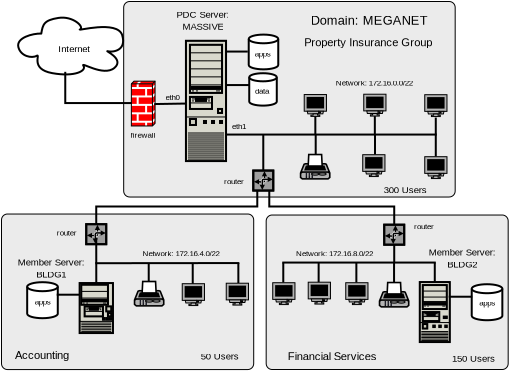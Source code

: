 <?xml version="1.0" encoding="UTF-8"?>
<dia:diagram xmlns:dia="http://www.lysator.liu.se/~alla/dia/">
  <dia:layer name="Background" visible="true">
    <dia:object type="Standard - Box" version="0" id="O0">
      <dia:attribute name="obj_pos">
        <dia:point val="12.47,12.847"/>
      </dia:attribute>
      <dia:attribute name="obj_bb">
        <dia:rectangle val="12.445,12.822;24.595,20.598"/>
      </dia:attribute>
      <dia:attribute name="elem_corner">
        <dia:point val="12.47,12.847"/>
      </dia:attribute>
      <dia:attribute name="elem_width">
        <dia:real val="12.1"/>
      </dia:attribute>
      <dia:attribute name="elem_height">
        <dia:real val="7.726"/>
      </dia:attribute>
      <dia:attribute name="border_width">
        <dia:real val="0.05"/>
      </dia:attribute>
      <dia:attribute name="inner_color">
        <dia:color val="#ebebeb"/>
      </dia:attribute>
      <dia:attribute name="show_background">
        <dia:boolean val="true"/>
      </dia:attribute>
      <dia:attribute name="corner_radius">
        <dia:real val="0.3"/>
      </dia:attribute>
    </dia:object>
    <dia:object type="Standard - Box" version="0" id="O1">
      <dia:attribute name="obj_pos">
        <dia:point val="-0.764,12.797"/>
      </dia:attribute>
      <dia:attribute name="obj_bb">
        <dia:rectangle val="-0.789,12.772;11.87,20.6"/>
      </dia:attribute>
      <dia:attribute name="elem_corner">
        <dia:point val="-0.764,12.797"/>
      </dia:attribute>
      <dia:attribute name="elem_width">
        <dia:real val="12.61"/>
      </dia:attribute>
      <dia:attribute name="elem_height">
        <dia:real val="7.778"/>
      </dia:attribute>
      <dia:attribute name="border_width">
        <dia:real val="0.05"/>
      </dia:attribute>
      <dia:attribute name="inner_color">
        <dia:color val="#ebebeb"/>
      </dia:attribute>
      <dia:attribute name="show_background">
        <dia:boolean val="true"/>
      </dia:attribute>
      <dia:attribute name="corner_radius">
        <dia:real val="0.3"/>
      </dia:attribute>
    </dia:object>
    <dia:object type="Standard - Box" version="0" id="O2">
      <dia:attribute name="obj_pos">
        <dia:point val="5.345,2.172"/>
      </dia:attribute>
      <dia:attribute name="obj_bb">
        <dia:rectangle val="5.32,2.147;21.945,11.972"/>
      </dia:attribute>
      <dia:attribute name="elem_corner">
        <dia:point val="5.345,2.172"/>
      </dia:attribute>
      <dia:attribute name="elem_width">
        <dia:real val="16.575"/>
      </dia:attribute>
      <dia:attribute name="elem_height">
        <dia:real val="9.775"/>
      </dia:attribute>
      <dia:attribute name="border_width">
        <dia:real val="0.05"/>
      </dia:attribute>
      <dia:attribute name="inner_color">
        <dia:color val="#ebebeb"/>
      </dia:attribute>
      <dia:attribute name="show_background">
        <dia:boolean val="true"/>
      </dia:attribute>
      <dia:attribute name="corner_radius">
        <dia:real val="0.3"/>
      </dia:attribute>
    </dia:object>
    <dia:object type="Network - Cloud" version="0" id="O3">
      <dia:attribute name="obj_pos">
        <dia:point val="0.068,2.978"/>
      </dia:attribute>
      <dia:attribute name="obj_bb">
        <dia:rectangle val="0.068,2.978;5.318,5.819"/>
      </dia:attribute>
      <dia:attribute name="elem_corner">
        <dia:point val="0.068,2.978"/>
      </dia:attribute>
      <dia:attribute name="elem_width">
        <dia:real val="5.25"/>
      </dia:attribute>
      <dia:attribute name="elem_height">
        <dia:real val="2.841"/>
      </dia:attribute>
      <dia:attribute name="show_background">
        <dia:boolean val="true"/>
      </dia:attribute>
      <dia:attribute name="flip_horizontal">
        <dia:boolean val="false"/>
      </dia:attribute>
      <dia:attribute name="flip_vertical">
        <dia:boolean val="false"/>
      </dia:attribute>
      <dia:attribute name="padding">
        <dia:real val="0.354"/>
      </dia:attribute>
      <dia:attribute name="text">
        <dia:composite type="text">
          <dia:attribute name="string">
            <dia:string>#Internet#</dia:string>
          </dia:attribute>
          <dia:attribute name="font">
            <dia:font name="Arial"/>
          </dia:attribute>
          <dia:attribute name="height">
            <dia:real val="0.6"/>
          </dia:attribute>
          <dia:attribute name="pos">
            <dia:point val="2.834,4.634"/>
          </dia:attribute>
          <dia:attribute name="color">
            <dia:color val="#000000"/>
          </dia:attribute>
          <dia:attribute name="alignment">
            <dia:enum val="1"/>
          </dia:attribute>
        </dia:composite>
      </dia:attribute>
    </dia:object>
    <dia:object type="Network - Firewall" version="0" id="O4">
      <dia:attribute name="obj_pos">
        <dia:point val="5.729,6.156"/>
      </dia:attribute>
      <dia:attribute name="obj_bb">
        <dia:rectangle val="5.609,6.035;7.035,9.3"/>
      </dia:attribute>
      <dia:attribute name="elem_corner">
        <dia:point val="5.729,6.156"/>
      </dia:attribute>
      <dia:attribute name="elem_width">
        <dia:real val="1.185"/>
      </dia:attribute>
      <dia:attribute name="elem_height">
        <dia:real val="2.239"/>
      </dia:attribute>
      <dia:attribute name="show_background">
        <dia:boolean val="true"/>
      </dia:attribute>
      <dia:attribute name="flip_horizontal">
        <dia:boolean val="false"/>
      </dia:attribute>
      <dia:attribute name="flip_vertical">
        <dia:boolean val="false"/>
      </dia:attribute>
      <dia:attribute name="padding">
        <dia:real val="0.354"/>
      </dia:attribute>
      <dia:attribute name="text">
        <dia:composite type="text">
          <dia:attribute name="string">
            <dia:string>##</dia:string>
          </dia:attribute>
          <dia:attribute name="font">
            <dia:font name="Courier"/>
          </dia:attribute>
          <dia:attribute name="height">
            <dia:real val="0.8"/>
          </dia:attribute>
          <dia:attribute name="pos">
            <dia:point val="6.256,9.095"/>
          </dia:attribute>
          <dia:attribute name="color">
            <dia:color val="#000000"/>
          </dia:attribute>
          <dia:attribute name="alignment">
            <dia:enum val="1"/>
          </dia:attribute>
        </dia:composite>
      </dia:attribute>
    </dia:object>
    <dia:object type="Network - A Bigtower PC" version="0" id="O5">
      <dia:attribute name="obj_pos">
        <dia:point val="8.458,4.136"/>
      </dia:attribute>
      <dia:attribute name="obj_bb">
        <dia:rectangle val="8.408,4.086;10.513,10.201"/>
      </dia:attribute>
      <dia:attribute name="elem_corner">
        <dia:point val="8.458,4.136"/>
      </dia:attribute>
      <dia:attribute name="elem_width">
        <dia:real val="2.005"/>
      </dia:attribute>
      <dia:attribute name="elem_height">
        <dia:real val="6.015"/>
      </dia:attribute>
      <dia:attribute name="show_background">
        <dia:boolean val="true"/>
      </dia:attribute>
      <dia:attribute name="flip_horizontal">
        <dia:boolean val="false"/>
      </dia:attribute>
      <dia:attribute name="flip_vertical">
        <dia:boolean val="false"/>
      </dia:attribute>
      <dia:attribute name="padding">
        <dia:real val="0.354"/>
      </dia:attribute>
    </dia:object>
    <dia:object type="Standard - ZigZagLine" version="0" id="O6">
      <dia:attribute name="obj_pos">
        <dia:point val="2.424,5.688"/>
      </dia:attribute>
      <dia:attribute name="obj_bb">
        <dia:rectangle val="2.374,5.638;5.75,7.35"/>
      </dia:attribute>
      <dia:attribute name="orth_points">
        <dia:point val="2.424,5.688"/>
        <dia:point val="2.424,7.25"/>
        <dia:point val="5.7,7.25"/>
        <dia:point val="5.7,7.3"/>
      </dia:attribute>
      <dia:attribute name="orth_orient">
        <dia:enum val="1"/>
        <dia:enum val="0"/>
        <dia:enum val="1"/>
      </dia:attribute>
      <dia:connections>
        <dia:connection handle="0" to="O3" connection="1"/>
      </dia:connections>
    </dia:object>
    <dia:object type="Standard - Line" version="0" id="O7">
      <dia:attribute name="obj_pos">
        <dia:point val="6.875,7.3"/>
      </dia:attribute>
      <dia:attribute name="obj_bb">
        <dia:rectangle val="6.824,7.224;8.476,7.351"/>
      </dia:attribute>
      <dia:attribute name="conn_endpoints">
        <dia:point val="6.875,7.3"/>
        <dia:point val="8.425,7.275"/>
      </dia:attribute>
      <dia:attribute name="numcp">
        <dia:int val="1"/>
      </dia:attribute>
    </dia:object>
    <dia:object type="Network - Storage" version="0" id="O8">
      <dia:attribute name="obj_pos">
        <dia:point val="11.597,3.827"/>
      </dia:attribute>
      <dia:attribute name="obj_bb">
        <dia:rectangle val="11.547,3.777;13.124,6.365"/>
      </dia:attribute>
      <dia:attribute name="elem_corner">
        <dia:point val="11.597,3.827"/>
      </dia:attribute>
      <dia:attribute name="elem_width">
        <dia:real val="1.477"/>
      </dia:attribute>
      <dia:attribute name="elem_height">
        <dia:real val="1.737"/>
      </dia:attribute>
      <dia:attribute name="show_background">
        <dia:boolean val="true"/>
      </dia:attribute>
      <dia:attribute name="flip_horizontal">
        <dia:boolean val="false"/>
      </dia:attribute>
      <dia:attribute name="flip_vertical">
        <dia:boolean val="false"/>
      </dia:attribute>
      <dia:attribute name="padding">
        <dia:real val="0.354"/>
      </dia:attribute>
      <dia:attribute name="text">
        <dia:composite type="text">
          <dia:attribute name="string">
            <dia:string>##</dia:string>
          </dia:attribute>
          <dia:attribute name="font">
            <dia:font name="Courier"/>
          </dia:attribute>
          <dia:attribute name="height">
            <dia:real val="0.8"/>
          </dia:attribute>
          <dia:attribute name="pos">
            <dia:point val="12.466,6.16"/>
          </dia:attribute>
          <dia:attribute name="color">
            <dia:color val="#000000"/>
          </dia:attribute>
          <dia:attribute name="alignment">
            <dia:enum val="1"/>
          </dia:attribute>
        </dia:composite>
      </dia:attribute>
    </dia:object>
    <dia:object type="Network - Storage" version="0" id="O9">
      <dia:attribute name="obj_pos">
        <dia:point val="11.623,5.758"/>
      </dia:attribute>
      <dia:attribute name="obj_bb">
        <dia:rectangle val="11.572,5.707;13.049,8.177"/>
      </dia:attribute>
      <dia:attribute name="elem_corner">
        <dia:point val="11.623,5.758"/>
      </dia:attribute>
      <dia:attribute name="elem_width">
        <dia:real val="1.377"/>
      </dia:attribute>
      <dia:attribute name="elem_height">
        <dia:real val="1.62"/>
      </dia:attribute>
      <dia:attribute name="show_background">
        <dia:boolean val="true"/>
      </dia:attribute>
      <dia:attribute name="flip_horizontal">
        <dia:boolean val="false"/>
      </dia:attribute>
      <dia:attribute name="flip_vertical">
        <dia:boolean val="false"/>
      </dia:attribute>
      <dia:attribute name="padding">
        <dia:real val="0.354"/>
      </dia:attribute>
      <dia:attribute name="text">
        <dia:composite type="text">
          <dia:attribute name="string">
            <dia:string>##</dia:string>
          </dia:attribute>
          <dia:attribute name="font">
            <dia:font name="Courier"/>
          </dia:attribute>
          <dia:attribute name="height">
            <dia:real val="0.8"/>
          </dia:attribute>
          <dia:attribute name="pos">
            <dia:point val="12.432,7.972"/>
          </dia:attribute>
          <dia:attribute name="color">
            <dia:color val="#000000"/>
          </dia:attribute>
          <dia:attribute name="alignment">
            <dia:enum val="1"/>
          </dia:attribute>
        </dia:composite>
      </dia:attribute>
    </dia:object>
    <dia:object type="Standard - Line" version="0" id="O10">
      <dia:attribute name="obj_pos">
        <dia:point val="10.475,4.675"/>
      </dia:attribute>
      <dia:attribute name="obj_bb">
        <dia:rectangle val="10.425,4.625;11.6,4.725"/>
      </dia:attribute>
      <dia:attribute name="conn_endpoints">
        <dia:point val="10.475,4.675"/>
        <dia:point val="11.55,4.675"/>
      </dia:attribute>
      <dia:attribute name="numcp">
        <dia:int val="1"/>
      </dia:attribute>
    </dia:object>
    <dia:object type="Standard - Line" version="0" id="O11">
      <dia:attribute name="obj_pos">
        <dia:point val="10.45,6.35"/>
      </dia:attribute>
      <dia:attribute name="obj_bb">
        <dia:rectangle val="10.4,6.3;11.675,6.4"/>
      </dia:attribute>
      <dia:attribute name="conn_endpoints">
        <dia:point val="10.45,6.35"/>
        <dia:point val="11.625,6.35"/>
      </dia:attribute>
      <dia:attribute name="numcp">
        <dia:int val="1"/>
      </dia:attribute>
    </dia:object>
    <dia:object type="Network - Bus" version="0" id="O12">
      <dia:attribute name="obj_pos">
        <dia:point val="10.5,8.825"/>
      </dia:attribute>
      <dia:attribute name="obj_bb">
        <dia:rectangle val="10.45,7.901;21.0,9.925"/>
      </dia:attribute>
      <dia:attribute name="conn_endpoints">
        <dia:point val="10.5,8.825"/>
        <dia:point val="20.875,8.825"/>
      </dia:attribute>
      <dia:attribute name="bus_handles">
        <dia:point val="20.95,7.975"/>
        <dia:point val="14.928,7.917"/>
        <dia:point val="14.946,9.825"/>
        <dia:point val="17.903,7.901"/>
        <dia:point val="17.911,9.825"/>
        <dia:point val="20.95,9.925"/>
      </dia:attribute>
      <dia:connections>
        <dia:connection handle="3" to="O16" connection="0"/>
        <dia:connection handle="5" to="O17" connection="0"/>
      </dia:connections>
    </dia:object>
    <dia:object type="Network - Router Symbol" version="0" id="O13">
      <dia:attribute name="obj_pos">
        <dia:point val="11.825,10.625"/>
      </dia:attribute>
      <dia:attribute name="obj_bb">
        <dia:rectangle val="11.775,10.575;12.875,11.675"/>
      </dia:attribute>
      <dia:attribute name="elem_corner">
        <dia:point val="11.825,10.625"/>
      </dia:attribute>
      <dia:attribute name="elem_width">
        <dia:real val="1"/>
      </dia:attribute>
      <dia:attribute name="elem_height">
        <dia:real val="1"/>
      </dia:attribute>
      <dia:attribute name="show_background">
        <dia:boolean val="true"/>
      </dia:attribute>
      <dia:attribute name="flip_horizontal">
        <dia:boolean val="false"/>
      </dia:attribute>
      <dia:attribute name="flip_vertical">
        <dia:boolean val="false"/>
      </dia:attribute>
      <dia:attribute name="padding">
        <dia:real val="0.354"/>
      </dia:attribute>
    </dia:object>
    <dia:object type="Standard - Line" version="0" id="O14">
      <dia:attribute name="obj_pos">
        <dia:point val="12.325,8.825"/>
      </dia:attribute>
      <dia:attribute name="obj_bb">
        <dia:rectangle val="12.275,8.775;12.375,10.675"/>
      </dia:attribute>
      <dia:attribute name="conn_endpoints">
        <dia:point val="12.325,8.825"/>
        <dia:point val="12.325,10.625"/>
      </dia:attribute>
      <dia:attribute name="numcp">
        <dia:int val="1"/>
      </dia:attribute>
      <dia:connections>
        <dia:connection handle="1" to="O13" connection="1"/>
      </dia:connections>
    </dia:object>
    <dia:object type="Network - General Printer" version="0" id="O15">
      <dia:attribute name="obj_pos">
        <dia:point val="14.19,9.825"/>
      </dia:attribute>
      <dia:attribute name="obj_bb">
        <dia:rectangle val="14.15,9.785;15.69,11.89"/>
      </dia:attribute>
      <dia:attribute name="elem_corner">
        <dia:point val="14.19,9.825"/>
      </dia:attribute>
      <dia:attribute name="elem_width">
        <dia:real val="1.46"/>
      </dia:attribute>
      <dia:attribute name="elem_height">
        <dia:real val="1.217"/>
      </dia:attribute>
      <dia:attribute name="show_background">
        <dia:boolean val="true"/>
      </dia:attribute>
      <dia:attribute name="flip_horizontal">
        <dia:boolean val="false"/>
      </dia:attribute>
      <dia:attribute name="flip_vertical">
        <dia:boolean val="false"/>
      </dia:attribute>
      <dia:attribute name="padding">
        <dia:real val="0.354"/>
      </dia:attribute>
      <dia:attribute name="text">
        <dia:composite type="text">
          <dia:attribute name="string">
            <dia:string>##</dia:string>
          </dia:attribute>
          <dia:attribute name="font">
            <dia:font name="Courier"/>
          </dia:attribute>
          <dia:attribute name="height">
            <dia:real val="0.8"/>
          </dia:attribute>
          <dia:attribute name="pos">
            <dia:point val="14.92,11.686"/>
          </dia:attribute>
          <dia:attribute name="color">
            <dia:color val="#000000"/>
          </dia:attribute>
          <dia:attribute name="alignment">
            <dia:enum val="1"/>
          </dia:attribute>
        </dia:composite>
      </dia:attribute>
    </dia:object>
    <dia:object type="Network - General Monitor (With Stand)" version="0" id="O16">
      <dia:attribute name="obj_pos">
        <dia:point val="14.372,6.824"/>
      </dia:attribute>
      <dia:attribute name="obj_bb">
        <dia:rectangle val="14.347,6.799;15.508,8.754"/>
      </dia:attribute>
      <dia:attribute name="elem_corner">
        <dia:point val="14.372,6.824"/>
      </dia:attribute>
      <dia:attribute name="elem_width">
        <dia:real val="1.112"/>
      </dia:attribute>
      <dia:attribute name="elem_height">
        <dia:real val="1.093"/>
      </dia:attribute>
      <dia:attribute name="show_background">
        <dia:boolean val="true"/>
      </dia:attribute>
      <dia:attribute name="flip_horizontal">
        <dia:boolean val="false"/>
      </dia:attribute>
      <dia:attribute name="flip_vertical">
        <dia:boolean val="false"/>
      </dia:attribute>
      <dia:attribute name="padding">
        <dia:real val="0.354"/>
      </dia:attribute>
      <dia:attribute name="text">
        <dia:composite type="text">
          <dia:attribute name="string">
            <dia:string>##</dia:string>
          </dia:attribute>
          <dia:attribute name="font">
            <dia:font name="Courier"/>
          </dia:attribute>
          <dia:attribute name="height">
            <dia:real val="0.8"/>
          </dia:attribute>
          <dia:attribute name="pos">
            <dia:point val="14.928,8.549"/>
          </dia:attribute>
          <dia:attribute name="color">
            <dia:color val="#000000"/>
          </dia:attribute>
          <dia:attribute name="alignment">
            <dia:enum val="1"/>
          </dia:attribute>
        </dia:composite>
      </dia:attribute>
    </dia:object>
    <dia:object type="Network - General Monitor (With Stand)" version="0" id="O17">
      <dia:attribute name="obj_pos">
        <dia:point val="17.348,6.808"/>
      </dia:attribute>
      <dia:attribute name="obj_bb">
        <dia:rectangle val="17.323,6.782;18.484,8.738"/>
      </dia:attribute>
      <dia:attribute name="elem_corner">
        <dia:point val="17.348,6.808"/>
      </dia:attribute>
      <dia:attribute name="elem_width">
        <dia:real val="1.112"/>
      </dia:attribute>
      <dia:attribute name="elem_height">
        <dia:real val="1.093"/>
      </dia:attribute>
      <dia:attribute name="show_background">
        <dia:boolean val="true"/>
      </dia:attribute>
      <dia:attribute name="flip_horizontal">
        <dia:boolean val="false"/>
      </dia:attribute>
      <dia:attribute name="flip_vertical">
        <dia:boolean val="false"/>
      </dia:attribute>
      <dia:attribute name="padding">
        <dia:real val="0.354"/>
      </dia:attribute>
      <dia:attribute name="text">
        <dia:composite type="text">
          <dia:attribute name="string">
            <dia:string>##</dia:string>
          </dia:attribute>
          <dia:attribute name="font">
            <dia:font name="Courier"/>
          </dia:attribute>
          <dia:attribute name="height">
            <dia:real val="0.8"/>
          </dia:attribute>
          <dia:attribute name="pos">
            <dia:point val="17.903,8.533"/>
          </dia:attribute>
          <dia:attribute name="color">
            <dia:color val="#000000"/>
          </dia:attribute>
          <dia:attribute name="alignment">
            <dia:enum val="1"/>
          </dia:attribute>
        </dia:composite>
      </dia:attribute>
    </dia:object>
    <dia:object type="Network - General Monitor (With Stand)" version="0" id="O18">
      <dia:attribute name="obj_pos">
        <dia:point val="20.398,6.832"/>
      </dia:attribute>
      <dia:attribute name="obj_bb">
        <dia:rectangle val="20.372,6.808;21.534,8.763"/>
      </dia:attribute>
      <dia:attribute name="elem_corner">
        <dia:point val="20.398,6.832"/>
      </dia:attribute>
      <dia:attribute name="elem_width">
        <dia:real val="1.112"/>
      </dia:attribute>
      <dia:attribute name="elem_height">
        <dia:real val="1.093"/>
      </dia:attribute>
      <dia:attribute name="show_background">
        <dia:boolean val="true"/>
      </dia:attribute>
      <dia:attribute name="flip_horizontal">
        <dia:boolean val="false"/>
      </dia:attribute>
      <dia:attribute name="flip_vertical">
        <dia:boolean val="false"/>
      </dia:attribute>
      <dia:attribute name="padding">
        <dia:real val="0.354"/>
      </dia:attribute>
      <dia:attribute name="text">
        <dia:composite type="text">
          <dia:attribute name="string">
            <dia:string>##</dia:string>
          </dia:attribute>
          <dia:attribute name="font">
            <dia:font name="Courier"/>
          </dia:attribute>
          <dia:attribute name="height">
            <dia:real val="0.8"/>
          </dia:attribute>
          <dia:attribute name="pos">
            <dia:point val="20.953,8.558"/>
          </dia:attribute>
          <dia:attribute name="color">
            <dia:color val="#000000"/>
          </dia:attribute>
          <dia:attribute name="alignment">
            <dia:enum val="1"/>
          </dia:attribute>
        </dia:composite>
      </dia:attribute>
    </dia:object>
    <dia:object type="Network - General Monitor (With Stand)" version="0" id="O19">
      <dia:attribute name="obj_pos">
        <dia:point val="17.297,9.832"/>
      </dia:attribute>
      <dia:attribute name="obj_bb">
        <dia:rectangle val="17.273,9.807;18.434,11.763"/>
      </dia:attribute>
      <dia:attribute name="elem_corner">
        <dia:point val="17.297,9.832"/>
      </dia:attribute>
      <dia:attribute name="elem_width">
        <dia:real val="1.112"/>
      </dia:attribute>
      <dia:attribute name="elem_height">
        <dia:real val="1.093"/>
      </dia:attribute>
      <dia:attribute name="show_background">
        <dia:boolean val="true"/>
      </dia:attribute>
      <dia:attribute name="flip_horizontal">
        <dia:boolean val="false"/>
      </dia:attribute>
      <dia:attribute name="flip_vertical">
        <dia:boolean val="false"/>
      </dia:attribute>
      <dia:attribute name="padding">
        <dia:real val="0.354"/>
      </dia:attribute>
      <dia:attribute name="text">
        <dia:composite type="text">
          <dia:attribute name="string">
            <dia:string>##</dia:string>
          </dia:attribute>
          <dia:attribute name="font">
            <dia:font name="Courier"/>
          </dia:attribute>
          <dia:attribute name="height">
            <dia:real val="0.8"/>
          </dia:attribute>
          <dia:attribute name="pos">
            <dia:point val="17.853,11.558"/>
          </dia:attribute>
          <dia:attribute name="color">
            <dia:color val="#000000"/>
          </dia:attribute>
          <dia:attribute name="alignment">
            <dia:enum val="1"/>
          </dia:attribute>
        </dia:composite>
      </dia:attribute>
    </dia:object>
    <dia:object type="Network - General Monitor (With Stand)" version="0" id="O20">
      <dia:attribute name="obj_pos">
        <dia:point val="20.398,9.932"/>
      </dia:attribute>
      <dia:attribute name="obj_bb">
        <dia:rectangle val="20.372,9.908;21.534,11.863"/>
      </dia:attribute>
      <dia:attribute name="elem_corner">
        <dia:point val="20.398,9.932"/>
      </dia:attribute>
      <dia:attribute name="elem_width">
        <dia:real val="1.112"/>
      </dia:attribute>
      <dia:attribute name="elem_height">
        <dia:real val="1.093"/>
      </dia:attribute>
      <dia:attribute name="show_background">
        <dia:boolean val="true"/>
      </dia:attribute>
      <dia:attribute name="flip_horizontal">
        <dia:boolean val="false"/>
      </dia:attribute>
      <dia:attribute name="flip_vertical">
        <dia:boolean val="false"/>
      </dia:attribute>
      <dia:attribute name="padding">
        <dia:real val="0.354"/>
      </dia:attribute>
      <dia:attribute name="text">
        <dia:composite type="text">
          <dia:attribute name="string">
            <dia:string>##</dia:string>
          </dia:attribute>
          <dia:attribute name="font">
            <dia:font name="Courier"/>
          </dia:attribute>
          <dia:attribute name="height">
            <dia:real val="0.8"/>
          </dia:attribute>
          <dia:attribute name="pos">
            <dia:point val="20.953,11.658"/>
          </dia:attribute>
          <dia:attribute name="color">
            <dia:color val="#000000"/>
          </dia:attribute>
          <dia:attribute name="alignment">
            <dia:enum val="1"/>
          </dia:attribute>
        </dia:composite>
      </dia:attribute>
    </dia:object>
    <dia:object type="Network - Router Symbol" version="0" id="O21">
      <dia:attribute name="obj_pos">
        <dia:point val="3.473,13.307"/>
      </dia:attribute>
      <dia:attribute name="obj_bb">
        <dia:rectangle val="3.422,13.258;4.522,14.357"/>
      </dia:attribute>
      <dia:attribute name="elem_corner">
        <dia:point val="3.473,13.307"/>
      </dia:attribute>
      <dia:attribute name="elem_width">
        <dia:real val="1"/>
      </dia:attribute>
      <dia:attribute name="elem_height">
        <dia:real val="1"/>
      </dia:attribute>
      <dia:attribute name="show_background">
        <dia:boolean val="true"/>
      </dia:attribute>
      <dia:attribute name="flip_horizontal">
        <dia:boolean val="false"/>
      </dia:attribute>
      <dia:attribute name="flip_vertical">
        <dia:boolean val="false"/>
      </dia:attribute>
      <dia:attribute name="padding">
        <dia:real val="0.354"/>
      </dia:attribute>
    </dia:object>
    <dia:object type="Standard - ZigZagLine" version="0" id="O22">
      <dia:attribute name="obj_pos">
        <dia:point val="12.025,11.6"/>
      </dia:attribute>
      <dia:attribute name="obj_bb">
        <dia:rectangle val="3.922,11.55;12.075,13.357"/>
      </dia:attribute>
      <dia:attribute name="orth_points">
        <dia:point val="12.025,11.6"/>
        <dia:point val="12.025,12.422"/>
        <dia:point val="3.973,12.422"/>
        <dia:point val="3.973,13.307"/>
      </dia:attribute>
      <dia:attribute name="orth_orient">
        <dia:enum val="1"/>
        <dia:enum val="0"/>
        <dia:enum val="1"/>
      </dia:attribute>
      <dia:connections>
        <dia:connection handle="1" to="O21" connection="1"/>
      </dia:connections>
    </dia:object>
    <dia:object type="Standard - ZigZagLine" version="0" id="O23">
      <dia:attribute name="obj_pos">
        <dia:point val="12.625,11.65"/>
      </dia:attribute>
      <dia:attribute name="obj_bb">
        <dia:rectangle val="12.575,11.6;18.922,13.383"/>
      </dia:attribute>
      <dia:attribute name="orth_points">
        <dia:point val="12.625,11.65"/>
        <dia:point val="12.625,12.422"/>
        <dia:point val="18.872,12.422"/>
        <dia:point val="18.872,13.332"/>
      </dia:attribute>
      <dia:attribute name="orth_orient">
        <dia:enum val="1"/>
        <dia:enum val="0"/>
        <dia:enum val="1"/>
      </dia:attribute>
      <dia:connections>
        <dia:connection handle="1" to="O33" connection="1"/>
      </dia:connections>
    </dia:object>
    <dia:object type="Standard - Text" version="0" id="O24">
      <dia:attribute name="obj_pos">
        <dia:point val="12.297,4.928"/>
      </dia:attribute>
      <dia:attribute name="obj_bb">
        <dia:rectangle val="11.751,4.523;12.844,5.023"/>
      </dia:attribute>
      <dia:attribute name="text">
        <dia:composite type="text">
          <dia:attribute name="string">
            <dia:string>#apps#</dia:string>
          </dia:attribute>
          <dia:attribute name="font">
            <dia:font name="Arial"/>
          </dia:attribute>
          <dia:attribute name="height">
            <dia:real val="0.5"/>
          </dia:attribute>
          <dia:attribute name="pos">
            <dia:point val="12.297,4.928"/>
          </dia:attribute>
          <dia:attribute name="color">
            <dia:color val="#000000"/>
          </dia:attribute>
          <dia:attribute name="alignment">
            <dia:enum val="1"/>
          </dia:attribute>
        </dia:composite>
      </dia:attribute>
    </dia:object>
    <dia:object type="Standard - Text" version="0" id="O25">
      <dia:attribute name="obj_pos">
        <dia:point val="12.262,6.79"/>
      </dia:attribute>
      <dia:attribute name="obj_bb">
        <dia:rectangle val="11.768,6.385;12.756,6.885"/>
      </dia:attribute>
      <dia:attribute name="text">
        <dia:composite type="text">
          <dia:attribute name="string">
            <dia:string>#data#</dia:string>
          </dia:attribute>
          <dia:attribute name="font">
            <dia:font name="Arial"/>
          </dia:attribute>
          <dia:attribute name="height">
            <dia:real val="0.5"/>
          </dia:attribute>
          <dia:attribute name="pos">
            <dia:point val="12.262,6.79"/>
          </dia:attribute>
          <dia:attribute name="color">
            <dia:color val="#000000"/>
          </dia:attribute>
          <dia:attribute name="alignment">
            <dia:enum val="1"/>
          </dia:attribute>
        </dia:composite>
      </dia:attribute>
    </dia:object>
    <dia:object type="Standard - Text" version="0" id="O26">
      <dia:attribute name="obj_pos">
        <dia:point val="6.312,8.99"/>
      </dia:attribute>
      <dia:attribute name="obj_bb">
        <dia:rectangle val="5.518,8.585;7.106,9.085"/>
      </dia:attribute>
      <dia:attribute name="text">
        <dia:composite type="text">
          <dia:attribute name="string">
            <dia:string>#firewall#</dia:string>
          </dia:attribute>
          <dia:attribute name="font">
            <dia:font name="Arial"/>
          </dia:attribute>
          <dia:attribute name="height">
            <dia:real val="0.5"/>
          </dia:attribute>
          <dia:attribute name="pos">
            <dia:point val="6.312,8.99"/>
          </dia:attribute>
          <dia:attribute name="color">
            <dia:color val="#000000"/>
          </dia:attribute>
          <dia:attribute name="alignment">
            <dia:enum val="1"/>
          </dia:attribute>
        </dia:composite>
      </dia:attribute>
    </dia:object>
    <dia:object type="Standard - Text" version="0" id="O27">
      <dia:attribute name="obj_pos">
        <dia:point val="10.86,11.315"/>
      </dia:attribute>
      <dia:attribute name="obj_bb">
        <dia:rectangle val="10.19,10.91;11.531,11.41"/>
      </dia:attribute>
      <dia:attribute name="text">
        <dia:composite type="text">
          <dia:attribute name="string">
            <dia:string>#router#</dia:string>
          </dia:attribute>
          <dia:attribute name="font">
            <dia:font name="Arial"/>
          </dia:attribute>
          <dia:attribute name="height">
            <dia:real val="0.5"/>
          </dia:attribute>
          <dia:attribute name="pos">
            <dia:point val="10.86,11.315"/>
          </dia:attribute>
          <dia:attribute name="color">
            <dia:color val="#000000"/>
          </dia:attribute>
          <dia:attribute name="alignment">
            <dia:enum val="1"/>
          </dia:attribute>
        </dia:composite>
      </dia:attribute>
    </dia:object>
    <dia:object type="Standard - Text" version="0" id="O28">
      <dia:attribute name="obj_pos">
        <dia:point val="17.872,6.378"/>
      </dia:attribute>
      <dia:attribute name="obj_bb">
        <dia:rectangle val="15.324,5.923;20.471,6.573"/>
      </dia:attribute>
      <dia:attribute name="text">
        <dia:composite type="text">
          <dia:attribute name="string">
            <dia:string>#Network: 172.16.0.0/22#</dia:string>
          </dia:attribute>
          <dia:attribute name="font">
            <dia:font name="Arial"/>
          </dia:attribute>
          <dia:attribute name="height">
            <dia:real val="0.5"/>
          </dia:attribute>
          <dia:attribute name="pos">
            <dia:point val="17.872,6.378"/>
          </dia:attribute>
          <dia:attribute name="color">
            <dia:color val="#000000"/>
          </dia:attribute>
          <dia:attribute name="alignment">
            <dia:enum val="1"/>
          </dia:attribute>
        </dia:composite>
      </dia:attribute>
    </dia:object>
    <dia:object type="Standard - Text" version="0" id="O29">
      <dia:attribute name="obj_pos">
        <dia:point val="17.622,3.328"/>
      </dia:attribute>
      <dia:attribute name="obj_bb">
        <dia:rectangle val="14.024,2.68;21.221,3.48"/>
      </dia:attribute>
      <dia:attribute name="text">
        <dia:composite type="text">
          <dia:attribute name="string">
            <dia:string>#Domain: MEGANET#</dia:string>
          </dia:attribute>
          <dia:attribute name="font">
            <dia:font name="Arial"/>
          </dia:attribute>
          <dia:attribute name="height">
            <dia:real val="0.8"/>
          </dia:attribute>
          <dia:attribute name="pos">
            <dia:point val="17.622,3.328"/>
          </dia:attribute>
          <dia:attribute name="color">
            <dia:color val="#000000"/>
          </dia:attribute>
          <dia:attribute name="alignment">
            <dia:enum val="1"/>
          </dia:attribute>
        </dia:composite>
      </dia:attribute>
    </dia:object>
    <dia:object type="Standard - Text" version="0" id="O30">
      <dia:attribute name="obj_pos">
        <dia:point val="9.306,2.983"/>
      </dia:attribute>
      <dia:attribute name="obj_bb">
        <dia:rectangle val="7.634,2.497;10.978,3.697"/>
      </dia:attribute>
      <dia:attribute name="text">
        <dia:composite type="text">
          <dia:attribute name="string">
            <dia:string>#PDC Server:
MASSIVE#</dia:string>
          </dia:attribute>
          <dia:attribute name="font">
            <dia:font name="Arial"/>
          </dia:attribute>
          <dia:attribute name="height">
            <dia:real val="0.6"/>
          </dia:attribute>
          <dia:attribute name="pos">
            <dia:point val="9.306,2.983"/>
          </dia:attribute>
          <dia:attribute name="color">
            <dia:color val="#000000"/>
          </dia:attribute>
          <dia:attribute name="alignment">
            <dia:enum val="1"/>
          </dia:attribute>
        </dia:composite>
      </dia:attribute>
    </dia:object>
    <dia:object type="Standard - Text" version="0" id="O31">
      <dia:attribute name="obj_pos">
        <dia:point val="7.789,7.092"/>
      </dia:attribute>
      <dia:attribute name="obj_bb">
        <dia:rectangle val="7.304,6.687;8.274,7.187"/>
      </dia:attribute>
      <dia:attribute name="text">
        <dia:composite type="text">
          <dia:attribute name="string">
            <dia:string>#eth0#</dia:string>
          </dia:attribute>
          <dia:attribute name="font">
            <dia:font name="Arial"/>
          </dia:attribute>
          <dia:attribute name="height">
            <dia:real val="0.5"/>
          </dia:attribute>
          <dia:attribute name="pos">
            <dia:point val="7.789,7.092"/>
          </dia:attribute>
          <dia:attribute name="color">
            <dia:color val="#000000"/>
          </dia:attribute>
          <dia:attribute name="alignment">
            <dia:enum val="1"/>
          </dia:attribute>
        </dia:composite>
      </dia:attribute>
    </dia:object>
    <dia:object type="Standard - Text" version="0" id="O32">
      <dia:attribute name="obj_pos">
        <dia:point val="11.114,8.542"/>
      </dia:attribute>
      <dia:attribute name="obj_bb">
        <dia:rectangle val="10.62,8.137;11.608,8.637"/>
      </dia:attribute>
      <dia:attribute name="text">
        <dia:composite type="text">
          <dia:attribute name="string">
            <dia:string>#eth1#</dia:string>
          </dia:attribute>
          <dia:attribute name="font">
            <dia:font name="Arial"/>
          </dia:attribute>
          <dia:attribute name="height">
            <dia:real val="0.5"/>
          </dia:attribute>
          <dia:attribute name="pos">
            <dia:point val="11.114,8.542"/>
          </dia:attribute>
          <dia:attribute name="color">
            <dia:color val="#000000"/>
          </dia:attribute>
          <dia:attribute name="alignment">
            <dia:enum val="1"/>
          </dia:attribute>
        </dia:composite>
      </dia:attribute>
    </dia:object>
    <dia:object type="Network - Router Symbol" version="0" id="O33">
      <dia:attribute name="obj_pos">
        <dia:point val="18.372,13.332"/>
      </dia:attribute>
      <dia:attribute name="obj_bb">
        <dia:rectangle val="18.323,13.283;19.422,14.383"/>
      </dia:attribute>
      <dia:attribute name="elem_corner">
        <dia:point val="18.372,13.332"/>
      </dia:attribute>
      <dia:attribute name="elem_width">
        <dia:real val="1"/>
      </dia:attribute>
      <dia:attribute name="elem_height">
        <dia:real val="1"/>
      </dia:attribute>
      <dia:attribute name="show_background">
        <dia:boolean val="true"/>
      </dia:attribute>
      <dia:attribute name="flip_horizontal">
        <dia:boolean val="false"/>
      </dia:attribute>
      <dia:attribute name="flip_vertical">
        <dia:boolean val="false"/>
      </dia:attribute>
      <dia:attribute name="padding">
        <dia:real val="0.354"/>
      </dia:attribute>
    </dia:object>
    <dia:object type="Network - Bus" version="0" id="O34">
      <dia:attribute name="obj_pos">
        <dia:point val="14.15,15.225"/>
      </dia:attribute>
      <dia:attribute name="obj_bb">
        <dia:rectangle val="13.275,14.332;20.95,16.225"/>
      </dia:attribute>
      <dia:attribute name="conn_endpoints">
        <dia:point val="14.15,15.225"/>
        <dia:point val="20.75,15.225"/>
      </dia:attribute>
      <dia:attribute name="bus_handles">
        <dia:point val="15.093,16.225"/>
        <dia:point val="13.325,16.225"/>
        <dia:point val="16.979,16.225"/>
        <dia:point val="18.872,14.332"/>
        <dia:point val="18.864,16.225"/>
        <dia:point val="20.9,16.2"/>
      </dia:attribute>
      <dia:connections>
        <dia:connection handle="5" to="O33" connection="2"/>
        <dia:connection handle="7" to="O35" connection="6"/>
      </dia:connections>
    </dia:object>
    <dia:object type="Network - A Miditower PC" version="0" id="O35">
      <dia:attribute name="obj_pos">
        <dia:point val="20.15,16.2"/>
      </dia:attribute>
      <dia:attribute name="obj_bb">
        <dia:rectangle val="20.1,16.15;21.7,19.25"/>
      </dia:attribute>
      <dia:attribute name="elem_corner">
        <dia:point val="20.15,16.2"/>
      </dia:attribute>
      <dia:attribute name="elem_width">
        <dia:real val="1.5"/>
      </dia:attribute>
      <dia:attribute name="elem_height">
        <dia:real val="3"/>
      </dia:attribute>
      <dia:attribute name="show_background">
        <dia:boolean val="true"/>
      </dia:attribute>
      <dia:attribute name="flip_horizontal">
        <dia:boolean val="false"/>
      </dia:attribute>
      <dia:attribute name="flip_vertical">
        <dia:boolean val="false"/>
      </dia:attribute>
      <dia:attribute name="padding">
        <dia:real val="0.354"/>
      </dia:attribute>
    </dia:object>
    <dia:object type="Network - General Printer" version="0" id="O36">
      <dia:attribute name="obj_pos">
        <dia:point val="18.137,16.223"/>
      </dia:attribute>
      <dia:attribute name="obj_bb">
        <dia:rectangle val="18.098,16.183;19.637,18.288"/>
      </dia:attribute>
      <dia:attribute name="elem_corner">
        <dia:point val="18.137,16.223"/>
      </dia:attribute>
      <dia:attribute name="elem_width">
        <dia:real val="1.46"/>
      </dia:attribute>
      <dia:attribute name="elem_height">
        <dia:real val="1.217"/>
      </dia:attribute>
      <dia:attribute name="show_background">
        <dia:boolean val="true"/>
      </dia:attribute>
      <dia:attribute name="flip_horizontal">
        <dia:boolean val="false"/>
      </dia:attribute>
      <dia:attribute name="flip_vertical">
        <dia:boolean val="false"/>
      </dia:attribute>
      <dia:attribute name="padding">
        <dia:real val="0.354"/>
      </dia:attribute>
      <dia:attribute name="text">
        <dia:composite type="text">
          <dia:attribute name="string">
            <dia:string>##</dia:string>
          </dia:attribute>
          <dia:attribute name="font">
            <dia:font name="Courier"/>
          </dia:attribute>
          <dia:attribute name="height">
            <dia:real val="0.8"/>
          </dia:attribute>
          <dia:attribute name="pos">
            <dia:point val="18.867,18.083"/>
          </dia:attribute>
          <dia:attribute name="color">
            <dia:color val="#000000"/>
          </dia:attribute>
          <dia:attribute name="alignment">
            <dia:enum val="1"/>
          </dia:attribute>
        </dia:composite>
      </dia:attribute>
    </dia:object>
    <dia:object type="Network - General Monitor (With Stand)" version="0" id="O37">
      <dia:attribute name="obj_pos">
        <dia:point val="16.448,16.233"/>
      </dia:attribute>
      <dia:attribute name="obj_bb">
        <dia:rectangle val="16.422,16.207;17.584,18.163"/>
      </dia:attribute>
      <dia:attribute name="elem_corner">
        <dia:point val="16.448,16.233"/>
      </dia:attribute>
      <dia:attribute name="elem_width">
        <dia:real val="1.112"/>
      </dia:attribute>
      <dia:attribute name="elem_height">
        <dia:real val="1.093"/>
      </dia:attribute>
      <dia:attribute name="show_background">
        <dia:boolean val="true"/>
      </dia:attribute>
      <dia:attribute name="flip_horizontal">
        <dia:boolean val="false"/>
      </dia:attribute>
      <dia:attribute name="flip_vertical">
        <dia:boolean val="false"/>
      </dia:attribute>
      <dia:attribute name="padding">
        <dia:real val="0.354"/>
      </dia:attribute>
      <dia:attribute name="text">
        <dia:composite type="text">
          <dia:attribute name="string">
            <dia:string>##</dia:string>
          </dia:attribute>
          <dia:attribute name="font">
            <dia:font name="Courier"/>
          </dia:attribute>
          <dia:attribute name="height">
            <dia:real val="0.8"/>
          </dia:attribute>
          <dia:attribute name="pos">
            <dia:point val="17.003,17.958"/>
          </dia:attribute>
          <dia:attribute name="color">
            <dia:color val="#000000"/>
          </dia:attribute>
          <dia:attribute name="alignment">
            <dia:enum val="1"/>
          </dia:attribute>
        </dia:composite>
      </dia:attribute>
    </dia:object>
    <dia:object type="Network - General Monitor (With Stand)" version="0" id="O38">
      <dia:attribute name="obj_pos">
        <dia:point val="14.572,16.207"/>
      </dia:attribute>
      <dia:attribute name="obj_bb">
        <dia:rectangle val="14.547,16.183;15.709,18.138"/>
      </dia:attribute>
      <dia:attribute name="elem_corner">
        <dia:point val="14.572,16.207"/>
      </dia:attribute>
      <dia:attribute name="elem_width">
        <dia:real val="1.112"/>
      </dia:attribute>
      <dia:attribute name="elem_height">
        <dia:real val="1.093"/>
      </dia:attribute>
      <dia:attribute name="show_background">
        <dia:boolean val="true"/>
      </dia:attribute>
      <dia:attribute name="flip_horizontal">
        <dia:boolean val="false"/>
      </dia:attribute>
      <dia:attribute name="flip_vertical">
        <dia:boolean val="false"/>
      </dia:attribute>
      <dia:attribute name="padding">
        <dia:real val="0.354"/>
      </dia:attribute>
      <dia:attribute name="text">
        <dia:composite type="text">
          <dia:attribute name="string">
            <dia:string>##</dia:string>
          </dia:attribute>
          <dia:attribute name="font">
            <dia:font name="Courier"/>
          </dia:attribute>
          <dia:attribute name="height">
            <dia:real val="0.8"/>
          </dia:attribute>
          <dia:attribute name="pos">
            <dia:point val="15.128,17.933"/>
          </dia:attribute>
          <dia:attribute name="color">
            <dia:color val="#000000"/>
          </dia:attribute>
          <dia:attribute name="alignment">
            <dia:enum val="1"/>
          </dia:attribute>
        </dia:composite>
      </dia:attribute>
    </dia:object>
    <dia:object type="Network - General Monitor (With Stand)" version="0" id="O39">
      <dia:attribute name="obj_pos">
        <dia:point val="12.797,16.233"/>
      </dia:attribute>
      <dia:attribute name="obj_bb">
        <dia:rectangle val="12.773,16.207;13.934,18.163"/>
      </dia:attribute>
      <dia:attribute name="elem_corner">
        <dia:point val="12.797,16.233"/>
      </dia:attribute>
      <dia:attribute name="elem_width">
        <dia:real val="1.112"/>
      </dia:attribute>
      <dia:attribute name="elem_height">
        <dia:real val="1.093"/>
      </dia:attribute>
      <dia:attribute name="show_background">
        <dia:boolean val="true"/>
      </dia:attribute>
      <dia:attribute name="flip_horizontal">
        <dia:boolean val="false"/>
      </dia:attribute>
      <dia:attribute name="flip_vertical">
        <dia:boolean val="false"/>
      </dia:attribute>
      <dia:attribute name="padding">
        <dia:real val="0.354"/>
      </dia:attribute>
      <dia:attribute name="text">
        <dia:composite type="text">
          <dia:attribute name="string">
            <dia:string>##</dia:string>
          </dia:attribute>
          <dia:attribute name="font">
            <dia:font name="Courier"/>
          </dia:attribute>
          <dia:attribute name="height">
            <dia:real val="0.8"/>
          </dia:attribute>
          <dia:attribute name="pos">
            <dia:point val="13.353,17.958"/>
          </dia:attribute>
          <dia:attribute name="color">
            <dia:color val="#000000"/>
          </dia:attribute>
          <dia:attribute name="alignment">
            <dia:enum val="1"/>
          </dia:attribute>
        </dia:composite>
      </dia:attribute>
    </dia:object>
    <dia:object type="Network - Storage" version="0" id="O40">
      <dia:attribute name="obj_pos">
        <dia:point val="22.747,16.308"/>
      </dia:attribute>
      <dia:attribute name="obj_bb">
        <dia:rectangle val="22.698,16.258;24.329,18.909"/>
      </dia:attribute>
      <dia:attribute name="elem_corner">
        <dia:point val="22.747,16.308"/>
      </dia:attribute>
      <dia:attribute name="elem_width">
        <dia:real val="1.531"/>
      </dia:attribute>
      <dia:attribute name="elem_height">
        <dia:real val="1.801"/>
      </dia:attribute>
      <dia:attribute name="show_background">
        <dia:boolean val="true"/>
      </dia:attribute>
      <dia:attribute name="flip_horizontal">
        <dia:boolean val="false"/>
      </dia:attribute>
      <dia:attribute name="flip_vertical">
        <dia:boolean val="false"/>
      </dia:attribute>
      <dia:attribute name="padding">
        <dia:real val="0.354"/>
      </dia:attribute>
      <dia:attribute name="text">
        <dia:composite type="text">
          <dia:attribute name="string">
            <dia:string>##</dia:string>
          </dia:attribute>
          <dia:attribute name="font">
            <dia:font name="Courier"/>
          </dia:attribute>
          <dia:attribute name="height">
            <dia:real val="0.8"/>
          </dia:attribute>
          <dia:attribute name="pos">
            <dia:point val="23.648,18.704"/>
          </dia:attribute>
          <dia:attribute name="color">
            <dia:color val="#000000"/>
          </dia:attribute>
          <dia:attribute name="alignment">
            <dia:enum val="1"/>
          </dia:attribute>
        </dia:composite>
      </dia:attribute>
    </dia:object>
    <dia:object type="Standard - Line" version="0" id="O41">
      <dia:attribute name="obj_pos">
        <dia:point val="21.598,16.933"/>
      </dia:attribute>
      <dia:attribute name="obj_bb">
        <dia:rectangle val="21.547,16.883;22.823,16.983"/>
      </dia:attribute>
      <dia:attribute name="conn_endpoints">
        <dia:point val="21.598,16.933"/>
        <dia:point val="22.773,16.933"/>
      </dia:attribute>
      <dia:attribute name="numcp">
        <dia:int val="1"/>
      </dia:attribute>
    </dia:object>
    <dia:object type="Standard - Text" version="0" id="O42">
      <dia:attribute name="obj_pos">
        <dia:point val="23.517,17.372"/>
      </dia:attribute>
      <dia:attribute name="obj_bb">
        <dia:rectangle val="22.971,16.967;24.064,17.467"/>
      </dia:attribute>
      <dia:attribute name="text">
        <dia:composite type="text">
          <dia:attribute name="string">
            <dia:string>#apps#</dia:string>
          </dia:attribute>
          <dia:attribute name="font">
            <dia:font name="Arial"/>
          </dia:attribute>
          <dia:attribute name="height">
            <dia:real val="0.5"/>
          </dia:attribute>
          <dia:attribute name="pos">
            <dia:point val="23.517,17.372"/>
          </dia:attribute>
          <dia:attribute name="color">
            <dia:color val="#000000"/>
          </dia:attribute>
          <dia:attribute name="alignment">
            <dia:enum val="1"/>
          </dia:attribute>
        </dia:composite>
      </dia:attribute>
    </dia:object>
    <dia:object type="Standard - Text" version="0" id="O43">
      <dia:attribute name="obj_pos">
        <dia:point val="20.36,13.565"/>
      </dia:attribute>
      <dia:attribute name="obj_bb">
        <dia:rectangle val="19.69,13.16;21.031,13.66"/>
      </dia:attribute>
      <dia:attribute name="text">
        <dia:composite type="text">
          <dia:attribute name="string">
            <dia:string>#router#</dia:string>
          </dia:attribute>
          <dia:attribute name="font">
            <dia:font name="Arial"/>
          </dia:attribute>
          <dia:attribute name="height">
            <dia:real val="0.5"/>
          </dia:attribute>
          <dia:attribute name="pos">
            <dia:point val="20.36,13.565"/>
          </dia:attribute>
          <dia:attribute name="color">
            <dia:color val="#000000"/>
          </dia:attribute>
          <dia:attribute name="alignment">
            <dia:enum val="1"/>
          </dia:attribute>
        </dia:composite>
      </dia:attribute>
    </dia:object>
    <dia:object type="Standard - Text" version="0" id="O44">
      <dia:attribute name="obj_pos">
        <dia:point val="15.88,14.915"/>
      </dia:attribute>
      <dia:attribute name="obj_bb">
        <dia:rectangle val="13.331,14.46;18.479,15.11"/>
      </dia:attribute>
      <dia:attribute name="text">
        <dia:composite type="text">
          <dia:attribute name="string">
            <dia:string>#Network: 172.16.8.0/22#</dia:string>
          </dia:attribute>
          <dia:attribute name="font">
            <dia:font name="Arial"/>
          </dia:attribute>
          <dia:attribute name="height">
            <dia:real val="0.5"/>
          </dia:attribute>
          <dia:attribute name="pos">
            <dia:point val="15.88,14.915"/>
          </dia:attribute>
          <dia:attribute name="color">
            <dia:color val="#000000"/>
          </dia:attribute>
          <dia:attribute name="alignment">
            <dia:enum val="1"/>
          </dia:attribute>
        </dia:composite>
      </dia:attribute>
    </dia:object>
    <dia:object type="Standard - Text" version="0" id="O45">
      <dia:attribute name="obj_pos">
        <dia:point val="22.27,14.872"/>
      </dia:attribute>
      <dia:attribute name="obj_bb">
        <dia:rectangle val="20.101,14.386;24.44,15.586"/>
      </dia:attribute>
      <dia:attribute name="text">
        <dia:composite type="text">
          <dia:attribute name="string">
            <dia:string>#Member Server:
BLDG2#</dia:string>
          </dia:attribute>
          <dia:attribute name="font">
            <dia:font name="Arial"/>
          </dia:attribute>
          <dia:attribute name="height">
            <dia:real val="0.6"/>
          </dia:attribute>
          <dia:attribute name="pos">
            <dia:point val="22.27,14.872"/>
          </dia:attribute>
          <dia:attribute name="color">
            <dia:color val="#000000"/>
          </dia:attribute>
          <dia:attribute name="alignment">
            <dia:enum val="1"/>
          </dia:attribute>
        </dia:composite>
      </dia:attribute>
    </dia:object>
    <dia:object type="Network - Bus" version="0" id="O46">
      <dia:attribute name="obj_pos">
        <dia:point val="4.154,15.257"/>
      </dia:attribute>
      <dia:attribute name="obj_bb">
        <dia:rectangle val="3.924,13.982;11.127,16.293"/>
      </dia:attribute>
      <dia:attribute name="conn_endpoints">
        <dia:point val="4.154,15.257"/>
        <dia:point val="11.043,15.25"/>
      </dia:attribute>
      <dia:attribute name="bus_handles">
        <dia:point val="3.975,16.25"/>
        <dia:point val="3.973,13.982"/>
        <dia:point val="6.598,16.221"/>
        <dia:point val="8.108,15.268"/>
        <dia:point val="8.798,16.293"/>
        <dia:point val="11.079,16.25"/>
      </dia:attribute>
      <dia:connections>
        <dia:connection handle="2" to="O47" connection="6"/>
      </dia:connections>
    </dia:object>
    <dia:object type="Network - A Minitower PC" version="0" id="O47">
      <dia:attribute name="obj_pos">
        <dia:point val="3.142,16.25"/>
      </dia:attribute>
      <dia:attribute name="obj_bb">
        <dia:rectangle val="3.092,16.2;4.858,18.8"/>
      </dia:attribute>
      <dia:attribute name="elem_corner">
        <dia:point val="3.142,16.25"/>
      </dia:attribute>
      <dia:attribute name="elem_width">
        <dia:real val="1.667"/>
      </dia:attribute>
      <dia:attribute name="elem_height">
        <dia:real val="2.5"/>
      </dia:attribute>
      <dia:attribute name="show_background">
        <dia:boolean val="true"/>
      </dia:attribute>
      <dia:attribute name="flip_horizontal">
        <dia:boolean val="false"/>
      </dia:attribute>
      <dia:attribute name="flip_vertical">
        <dia:boolean val="false"/>
      </dia:attribute>
      <dia:attribute name="padding">
        <dia:real val="0.354"/>
      </dia:attribute>
    </dia:object>
    <dia:object type="Network - General Printer" version="0" id="O48">
      <dia:attribute name="obj_pos">
        <dia:point val="5.888,16.172"/>
      </dia:attribute>
      <dia:attribute name="obj_bb">
        <dia:rectangle val="5.848,16.133;7.388,18.238"/>
      </dia:attribute>
      <dia:attribute name="elem_corner">
        <dia:point val="5.888,16.172"/>
      </dia:attribute>
      <dia:attribute name="elem_width">
        <dia:real val="1.46"/>
      </dia:attribute>
      <dia:attribute name="elem_height">
        <dia:real val="1.217"/>
      </dia:attribute>
      <dia:attribute name="show_background">
        <dia:boolean val="true"/>
      </dia:attribute>
      <dia:attribute name="flip_horizontal">
        <dia:boolean val="false"/>
      </dia:attribute>
      <dia:attribute name="flip_vertical">
        <dia:boolean val="false"/>
      </dia:attribute>
      <dia:attribute name="padding">
        <dia:real val="0.354"/>
      </dia:attribute>
      <dia:attribute name="text">
        <dia:composite type="text">
          <dia:attribute name="string">
            <dia:string>##</dia:string>
          </dia:attribute>
          <dia:attribute name="font">
            <dia:font name="Courier"/>
          </dia:attribute>
          <dia:attribute name="height">
            <dia:real val="0.8"/>
          </dia:attribute>
          <dia:attribute name="pos">
            <dia:point val="6.617,18.033"/>
          </dia:attribute>
          <dia:attribute name="color">
            <dia:color val="#000000"/>
          </dia:attribute>
          <dia:attribute name="alignment">
            <dia:enum val="1"/>
          </dia:attribute>
        </dia:composite>
      </dia:attribute>
    </dia:object>
    <dia:object type="Network - General Monitor (With Stand)" version="0" id="O49">
      <dia:attribute name="obj_pos">
        <dia:point val="10.473,16.258"/>
      </dia:attribute>
      <dia:attribute name="obj_bb">
        <dia:rectangle val="10.447,16.233;11.609,18.188"/>
      </dia:attribute>
      <dia:attribute name="elem_corner">
        <dia:point val="10.473,16.258"/>
      </dia:attribute>
      <dia:attribute name="elem_width">
        <dia:real val="1.112"/>
      </dia:attribute>
      <dia:attribute name="elem_height">
        <dia:real val="1.093"/>
      </dia:attribute>
      <dia:attribute name="show_background">
        <dia:boolean val="true"/>
      </dia:attribute>
      <dia:attribute name="flip_horizontal">
        <dia:boolean val="false"/>
      </dia:attribute>
      <dia:attribute name="flip_vertical">
        <dia:boolean val="false"/>
      </dia:attribute>
      <dia:attribute name="padding">
        <dia:real val="0.354"/>
      </dia:attribute>
      <dia:attribute name="text">
        <dia:composite type="text">
          <dia:attribute name="string">
            <dia:string>##</dia:string>
          </dia:attribute>
          <dia:attribute name="font">
            <dia:font name="Courier"/>
          </dia:attribute>
          <dia:attribute name="height">
            <dia:real val="0.8"/>
          </dia:attribute>
          <dia:attribute name="pos">
            <dia:point val="11.028,17.983"/>
          </dia:attribute>
          <dia:attribute name="color">
            <dia:color val="#000000"/>
          </dia:attribute>
          <dia:attribute name="alignment">
            <dia:enum val="1"/>
          </dia:attribute>
        </dia:composite>
      </dia:attribute>
    </dia:object>
    <dia:object type="Network - General Monitor (With Stand)" version="0" id="O50">
      <dia:attribute name="obj_pos">
        <dia:point val="8.273,16.282"/>
      </dia:attribute>
      <dia:attribute name="obj_bb">
        <dia:rectangle val="8.248,16.258;9.409,18.213"/>
      </dia:attribute>
      <dia:attribute name="elem_corner">
        <dia:point val="8.273,16.282"/>
      </dia:attribute>
      <dia:attribute name="elem_width">
        <dia:real val="1.112"/>
      </dia:attribute>
      <dia:attribute name="elem_height">
        <dia:real val="1.093"/>
      </dia:attribute>
      <dia:attribute name="show_background">
        <dia:boolean val="true"/>
      </dia:attribute>
      <dia:attribute name="flip_horizontal">
        <dia:boolean val="false"/>
      </dia:attribute>
      <dia:attribute name="flip_vertical">
        <dia:boolean val="false"/>
      </dia:attribute>
      <dia:attribute name="padding">
        <dia:real val="0.354"/>
      </dia:attribute>
      <dia:attribute name="text">
        <dia:composite type="text">
          <dia:attribute name="string">
            <dia:string>##</dia:string>
          </dia:attribute>
          <dia:attribute name="font">
            <dia:font name="Courier"/>
          </dia:attribute>
          <dia:attribute name="height">
            <dia:real val="0.8"/>
          </dia:attribute>
          <dia:attribute name="pos">
            <dia:point val="8.828,18.008"/>
          </dia:attribute>
          <dia:attribute name="color">
            <dia:color val="#000000"/>
          </dia:attribute>
          <dia:attribute name="alignment">
            <dia:enum val="1"/>
          </dia:attribute>
        </dia:composite>
      </dia:attribute>
    </dia:object>
    <dia:object type="Network - Storage" version="0" id="O51">
      <dia:attribute name="obj_pos">
        <dia:point val="0.52,16.207"/>
      </dia:attribute>
      <dia:attribute name="obj_bb">
        <dia:rectangle val="0.47,16.157;2.101,18.808"/>
      </dia:attribute>
      <dia:attribute name="elem_corner">
        <dia:point val="0.52,16.207"/>
      </dia:attribute>
      <dia:attribute name="elem_width">
        <dia:real val="1.53"/>
      </dia:attribute>
      <dia:attribute name="elem_height">
        <dia:real val="1.8"/>
      </dia:attribute>
      <dia:attribute name="show_background">
        <dia:boolean val="true"/>
      </dia:attribute>
      <dia:attribute name="flip_horizontal">
        <dia:boolean val="false"/>
      </dia:attribute>
      <dia:attribute name="flip_vertical">
        <dia:boolean val="false"/>
      </dia:attribute>
      <dia:attribute name="padding">
        <dia:real val="0.354"/>
      </dia:attribute>
      <dia:attribute name="text">
        <dia:composite type="text">
          <dia:attribute name="string">
            <dia:string>##</dia:string>
          </dia:attribute>
          <dia:attribute name="font">
            <dia:font name="Courier"/>
          </dia:attribute>
          <dia:attribute name="height">
            <dia:real val="0.8"/>
          </dia:attribute>
          <dia:attribute name="pos">
            <dia:point val="1.42,18.603"/>
          </dia:attribute>
          <dia:attribute name="color">
            <dia:color val="#000000"/>
          </dia:attribute>
          <dia:attribute name="alignment">
            <dia:enum val="1"/>
          </dia:attribute>
        </dia:composite>
      </dia:attribute>
    </dia:object>
    <dia:object type="Standard - Line" version="0" id="O52">
      <dia:attribute name="obj_pos">
        <dia:point val="1.998,16.832"/>
      </dia:attribute>
      <dia:attribute name="obj_bb">
        <dia:rectangle val="1.948,16.782;3.223,16.883"/>
      </dia:attribute>
      <dia:attribute name="conn_endpoints">
        <dia:point val="1.998,16.832"/>
        <dia:point val="3.172,16.832"/>
      </dia:attribute>
      <dia:attribute name="numcp">
        <dia:int val="1"/>
      </dia:attribute>
    </dia:object>
    <dia:object type="Standard - Text" version="0" id="O53">
      <dia:attribute name="obj_pos">
        <dia:point val="1.3,17.322"/>
      </dia:attribute>
      <dia:attribute name="obj_bb">
        <dia:rectangle val="0.753,16.917;1.847,17.417"/>
      </dia:attribute>
      <dia:attribute name="text">
        <dia:composite type="text">
          <dia:attribute name="string">
            <dia:string>#apps#</dia:string>
          </dia:attribute>
          <dia:attribute name="font">
            <dia:font name="Arial"/>
          </dia:attribute>
          <dia:attribute name="height">
            <dia:real val="0.5"/>
          </dia:attribute>
          <dia:attribute name="pos">
            <dia:point val="1.3,17.322"/>
          </dia:attribute>
          <dia:attribute name="color">
            <dia:color val="#000000"/>
          </dia:attribute>
          <dia:attribute name="alignment">
            <dia:enum val="1"/>
          </dia:attribute>
        </dia:composite>
      </dia:attribute>
    </dia:object>
    <dia:object type="Standard - Text" version="0" id="O54">
      <dia:attribute name="obj_pos">
        <dia:point val="2.492,13.872"/>
      </dia:attribute>
      <dia:attribute name="obj_bb">
        <dia:rectangle val="1.822,13.467;3.163,13.967"/>
      </dia:attribute>
      <dia:attribute name="text">
        <dia:composite type="text">
          <dia:attribute name="string">
            <dia:string>#router#</dia:string>
          </dia:attribute>
          <dia:attribute name="font">
            <dia:font name="Arial"/>
          </dia:attribute>
          <dia:attribute name="height">
            <dia:real val="0.5"/>
          </dia:attribute>
          <dia:attribute name="pos">
            <dia:point val="2.492,13.872"/>
          </dia:attribute>
          <dia:attribute name="color">
            <dia:color val="#000000"/>
          </dia:attribute>
          <dia:attribute name="alignment">
            <dia:enum val="1"/>
          </dia:attribute>
        </dia:composite>
      </dia:attribute>
    </dia:object>
    <dia:object type="Standard - Text" version="0" id="O55">
      <dia:attribute name="obj_pos">
        <dia:point val="8.205,14.915"/>
      </dia:attribute>
      <dia:attribute name="obj_bb">
        <dia:rectangle val="5.656,14.46;10.804,15.11"/>
      </dia:attribute>
      <dia:attribute name="text">
        <dia:composite type="text">
          <dia:attribute name="string">
            <dia:string>#Network: 172.16.4.0/22#</dia:string>
          </dia:attribute>
          <dia:attribute name="font">
            <dia:font name="Arial"/>
          </dia:attribute>
          <dia:attribute name="height">
            <dia:real val="0.5"/>
          </dia:attribute>
          <dia:attribute name="pos">
            <dia:point val="8.205,14.915"/>
          </dia:attribute>
          <dia:attribute name="color">
            <dia:color val="#000000"/>
          </dia:attribute>
          <dia:attribute name="alignment">
            <dia:enum val="1"/>
          </dia:attribute>
        </dia:composite>
      </dia:attribute>
    </dia:object>
    <dia:object type="Standard - Text" version="0" id="O56">
      <dia:attribute name="obj_pos">
        <dia:point val="1.72,15.372"/>
      </dia:attribute>
      <dia:attribute name="obj_bb">
        <dia:rectangle val="-0.449,14.886;3.89,16.086"/>
      </dia:attribute>
      <dia:attribute name="text">
        <dia:composite type="text">
          <dia:attribute name="string">
            <dia:string>#Member Server:
BLDG1#</dia:string>
          </dia:attribute>
          <dia:attribute name="font">
            <dia:font name="Arial"/>
          </dia:attribute>
          <dia:attribute name="height">
            <dia:real val="0.6"/>
          </dia:attribute>
          <dia:attribute name="pos">
            <dia:point val="1.72,15.372"/>
          </dia:attribute>
          <dia:attribute name="color">
            <dia:color val="#000000"/>
          </dia:attribute>
          <dia:attribute name="alignment">
            <dia:enum val="1"/>
          </dia:attribute>
        </dia:composite>
      </dia:attribute>
    </dia:object>
    <dia:object type="Standard - Text" version="0" id="O57">
      <dia:attribute name="obj_pos">
        <dia:point val="10.145,20.072"/>
      </dia:attribute>
      <dia:attribute name="obj_bb">
        <dia:rectangle val="8.949,19.586;11.341,20.186"/>
      </dia:attribute>
      <dia:attribute name="text">
        <dia:composite type="text">
          <dia:attribute name="string">
            <dia:string>#50 Users#</dia:string>
          </dia:attribute>
          <dia:attribute name="font">
            <dia:font name="Arial"/>
          </dia:attribute>
          <dia:attribute name="height">
            <dia:real val="0.6"/>
          </dia:attribute>
          <dia:attribute name="pos">
            <dia:point val="10.145,20.072"/>
          </dia:attribute>
          <dia:attribute name="color">
            <dia:color val="#000000"/>
          </dia:attribute>
          <dia:attribute name="alignment">
            <dia:enum val="1"/>
          </dia:attribute>
        </dia:composite>
      </dia:attribute>
    </dia:object>
    <dia:object type="Standard - Text" version="0" id="O58">
      <dia:attribute name="obj_pos">
        <dia:point val="22.831,20.183"/>
      </dia:attribute>
      <dia:attribute name="obj_bb">
        <dia:rectangle val="21.466,19.697;24.196,20.297"/>
      </dia:attribute>
      <dia:attribute name="text">
        <dia:composite type="text">
          <dia:attribute name="string">
            <dia:string>#150 Users#</dia:string>
          </dia:attribute>
          <dia:attribute name="font">
            <dia:font name="Arial"/>
          </dia:attribute>
          <dia:attribute name="height">
            <dia:real val="0.6"/>
          </dia:attribute>
          <dia:attribute name="pos">
            <dia:point val="22.831,20.183"/>
          </dia:attribute>
          <dia:attribute name="color">
            <dia:color val="#000000"/>
          </dia:attribute>
          <dia:attribute name="alignment">
            <dia:enum val="1"/>
          </dia:attribute>
        </dia:composite>
      </dia:attribute>
    </dia:object>
    <dia:object type="Standard - Text" version="0" id="O59">
      <dia:attribute name="obj_pos">
        <dia:point val="19.425,11.758"/>
      </dia:attribute>
      <dia:attribute name="obj_bb">
        <dia:rectangle val="18.071,11.272;20.78,11.872"/>
      </dia:attribute>
      <dia:attribute name="text">
        <dia:composite type="text">
          <dia:attribute name="string">
            <dia:string>#300 Users#</dia:string>
          </dia:attribute>
          <dia:attribute name="font">
            <dia:font name="Arial"/>
          </dia:attribute>
          <dia:attribute name="height">
            <dia:real val="0.6"/>
          </dia:attribute>
          <dia:attribute name="pos">
            <dia:point val="19.425,11.758"/>
          </dia:attribute>
          <dia:attribute name="color">
            <dia:color val="#000000"/>
          </dia:attribute>
          <dia:attribute name="alignment">
            <dia:enum val="1"/>
          </dia:attribute>
        </dia:composite>
      </dia:attribute>
    </dia:object>
    <dia:object type="Standard - Text" version="0" id="O60">
      <dia:attribute name="obj_pos">
        <dia:point val="0.961,0.973"/>
      </dia:attribute>
      <dia:attribute name="obj_bb">
        <dia:rectangle val="0.961,0.325;0.961,1.125"/>
      </dia:attribute>
      <dia:attribute name="text">
        <dia:composite type="text">
          <dia:attribute name="string">
            <dia:string>##</dia:string>
          </dia:attribute>
          <dia:attribute name="font">
            <dia:font name="Arial"/>
          </dia:attribute>
          <dia:attribute name="height">
            <dia:real val="0.8"/>
          </dia:attribute>
          <dia:attribute name="pos">
            <dia:point val="0.961,0.973"/>
          </dia:attribute>
          <dia:attribute name="color">
            <dia:color val="#000000"/>
          </dia:attribute>
          <dia:attribute name="alignment">
            <dia:enum val="1"/>
          </dia:attribute>
        </dia:composite>
      </dia:attribute>
    </dia:object>
    <dia:object type="Standard - Text" version="0" id="O61">
      <dia:attribute name="obj_pos">
        <dia:point val="1.261,20.048"/>
      </dia:attribute>
      <dia:attribute name="obj_bb">
        <dia:rectangle val="-0.493,19.481;3.014,20.181"/>
      </dia:attribute>
      <dia:attribute name="text">
        <dia:composite type="text">
          <dia:attribute name="string">
            <dia:string>#Accounting#</dia:string>
          </dia:attribute>
          <dia:attribute name="font">
            <dia:font name="Arial"/>
          </dia:attribute>
          <dia:attribute name="height">
            <dia:real val="0.7"/>
          </dia:attribute>
          <dia:attribute name="pos">
            <dia:point val="1.261,20.048"/>
          </dia:attribute>
          <dia:attribute name="color">
            <dia:color val="#000000"/>
          </dia:attribute>
          <dia:attribute name="alignment">
            <dia:enum val="1"/>
          </dia:attribute>
        </dia:composite>
      </dia:attribute>
    </dia:object>
    <dia:object type="Standard - Text" version="0" id="O62">
      <dia:attribute name="obj_pos">
        <dia:point val="15.772,20.108"/>
      </dia:attribute>
      <dia:attribute name="obj_bb">
        <dia:rectangle val="12.895,19.541;18.648,20.241"/>
      </dia:attribute>
      <dia:attribute name="text">
        <dia:composite type="text">
          <dia:attribute name="string">
            <dia:string>#Financial Services#</dia:string>
          </dia:attribute>
          <dia:attribute name="font">
            <dia:font name="Arial"/>
          </dia:attribute>
          <dia:attribute name="height">
            <dia:real val="0.7"/>
          </dia:attribute>
          <dia:attribute name="pos">
            <dia:point val="15.772,20.108"/>
          </dia:attribute>
          <dia:attribute name="color">
            <dia:color val="#000000"/>
          </dia:attribute>
          <dia:attribute name="alignment">
            <dia:enum val="1"/>
          </dia:attribute>
        </dia:composite>
      </dia:attribute>
    </dia:object>
    <dia:object type="Standard - Text" version="0" id="O63">
      <dia:attribute name="obj_pos">
        <dia:point val="17.572,4.408"/>
      </dia:attribute>
      <dia:attribute name="obj_bb">
        <dia:rectangle val="13.509,3.841;21.634,4.541"/>
      </dia:attribute>
      <dia:attribute name="text">
        <dia:composite type="text">
          <dia:attribute name="string">
            <dia:string>#Property Insurance Group#</dia:string>
          </dia:attribute>
          <dia:attribute name="font">
            <dia:font name="Arial"/>
          </dia:attribute>
          <dia:attribute name="height">
            <dia:real val="0.7"/>
          </dia:attribute>
          <dia:attribute name="pos">
            <dia:point val="17.572,4.408"/>
          </dia:attribute>
          <dia:attribute name="color">
            <dia:color val="#000000"/>
          </dia:attribute>
          <dia:attribute name="alignment">
            <dia:enum val="1"/>
          </dia:attribute>
        </dia:composite>
      </dia:attribute>
    </dia:object>
  </dia:layer>
</dia:diagram>
